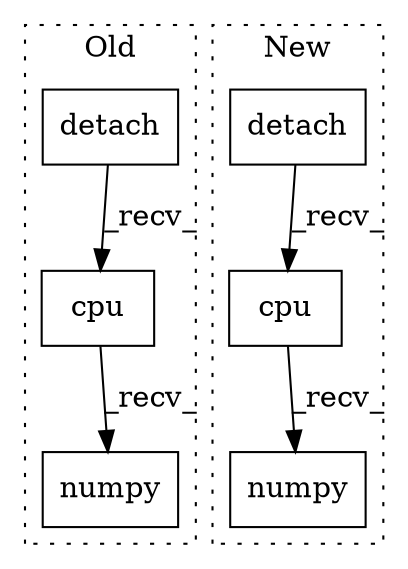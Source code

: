 digraph G {
subgraph cluster0 {
1 [label="cpu" a="32" s="1481" l="5" shape="box"];
3 [label="numpy" a="32" s="1487" l="7" shape="box"];
6 [label="detach" a="32" s="1472" l="8" shape="box"];
label = "Old";
style="dotted";
}
subgraph cluster1 {
2 [label="detach" a="32" s="1792" l="8" shape="box"];
4 [label="cpu" a="32" s="1801" l="5" shape="box"];
5 [label="numpy" a="32" s="1807" l="7" shape="box"];
label = "New";
style="dotted";
}
1 -> 3 [label="_recv_"];
2 -> 4 [label="_recv_"];
4 -> 5 [label="_recv_"];
6 -> 1 [label="_recv_"];
}